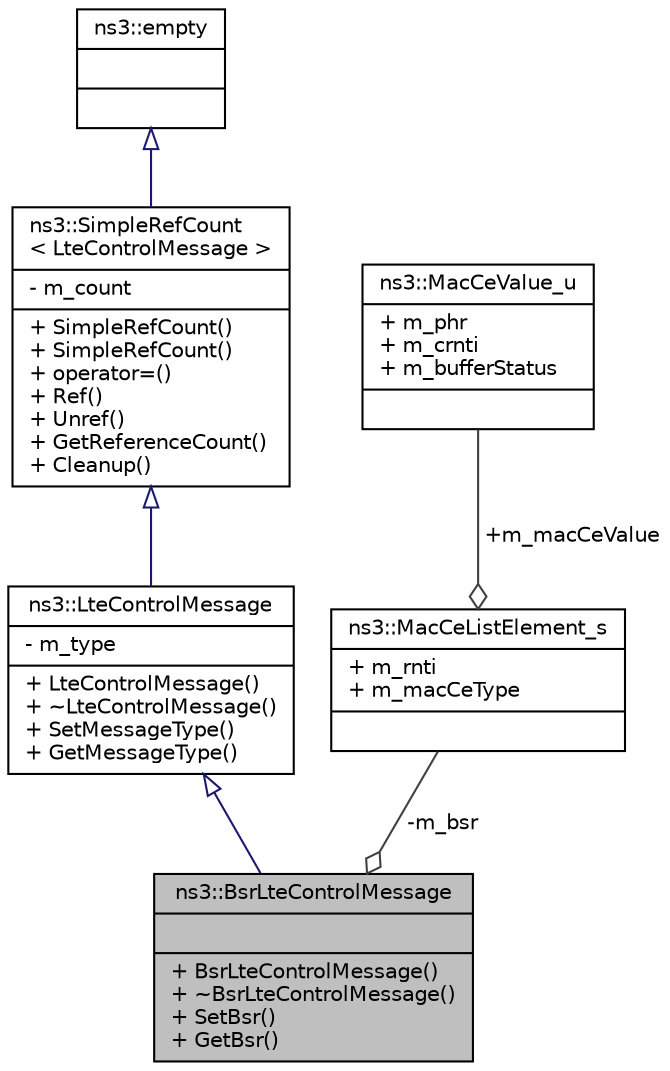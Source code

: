 digraph "ns3::BsrLteControlMessage"
{
  edge [fontname="Helvetica",fontsize="10",labelfontname="Helvetica",labelfontsize="10"];
  node [fontname="Helvetica",fontsize="10",shape=record];
  Node1 [label="{ns3::BsrLteControlMessage\n||+ BsrLteControlMessage()\l+ ~BsrLteControlMessage()\l+ SetBsr()\l+ GetBsr()\l}",height=0.2,width=0.4,color="black", fillcolor="grey75", style="filled", fontcolor="black"];
  Node2 -> Node1 [dir="back",color="midnightblue",fontsize="10",style="solid",arrowtail="onormal"];
  Node2 [label="{ns3::LteControlMessage\n|- m_type\l|+ LteControlMessage()\l+ ~LteControlMessage()\l+ SetMessageType()\l+ GetMessageType()\l}",height=0.2,width=0.4,color="black", fillcolor="white", style="filled",URL="$d6/d83/classns3_1_1LteControlMessage.html"];
  Node3 -> Node2 [dir="back",color="midnightblue",fontsize="10",style="solid",arrowtail="onormal"];
  Node3 [label="{ns3::SimpleRefCount\l\< LteControlMessage \>\n|- m_count\l|+ SimpleRefCount()\l+ SimpleRefCount()\l+ operator=()\l+ Ref()\l+ Unref()\l+ GetReferenceCount()\l+ Cleanup()\l}",height=0.2,width=0.4,color="black", fillcolor="white", style="filled",URL="$da/da1/classns3_1_1SimpleRefCount.html"];
  Node4 -> Node3 [dir="back",color="midnightblue",fontsize="10",style="solid",arrowtail="onormal"];
  Node4 [label="{ns3::empty\n||}",height=0.2,width=0.4,color="black", fillcolor="white", style="filled",URL="$d9/d6a/classns3_1_1empty.html",tooltip="make Callback use a separate empty type "];
  Node5 -> Node1 [color="grey25",fontsize="10",style="solid",label=" -m_bsr" ,arrowhead="odiamond"];
  Node5 [label="{ns3::MacCeListElement_s\n|+ m_rnti\l+ m_macCeType\l|}",height=0.2,width=0.4,color="black", fillcolor="white", style="filled",URL="$d4/dca/structns3_1_1MacCeListElement__s.html",tooltip="See section 4.3.14 macCEListElement. "];
  Node6 -> Node5 [color="grey25",fontsize="10",style="solid",label=" +m_macCeValue" ,arrowhead="odiamond"];
  Node6 [label="{ns3::MacCeValue_u\n|+ m_phr\l+ m_crnti\l+ m_bufferStatus\l|}",height=0.2,width=0.4,color="black", fillcolor="white", style="filled",URL="$dc/de2/structns3_1_1MacCeValue__u.html",tooltip="See section 4.3.15 macCEValue. "];
}
